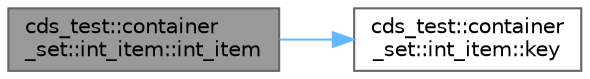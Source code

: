 digraph "cds_test::container_set::int_item::int_item"
{
 // LATEX_PDF_SIZE
  bgcolor="transparent";
  edge [fontname=Helvetica,fontsize=10,labelfontname=Helvetica,labelfontsize=10];
  node [fontname=Helvetica,fontsize=10,shape=box,height=0.2,width=0.4];
  rankdir="LR";
  Node1 [id="Node000001",label="cds_test::container\l_set::int_item::int_item",height=0.2,width=0.4,color="gray40", fillcolor="grey60", style="filled", fontcolor="black",tooltip=" "];
  Node1 -> Node2 [id="edge1_Node000001_Node000002",color="steelblue1",style="solid",tooltip=" "];
  Node2 [id="Node000002",label="cds_test::container\l_set::int_item::key",height=0.2,width=0.4,color="grey40", fillcolor="white", style="filled",URL="$structcds__test_1_1container__set_1_1int__item.html#aa7717e126cb1b6a62249ef81cee713dc",tooltip=" "];
}
